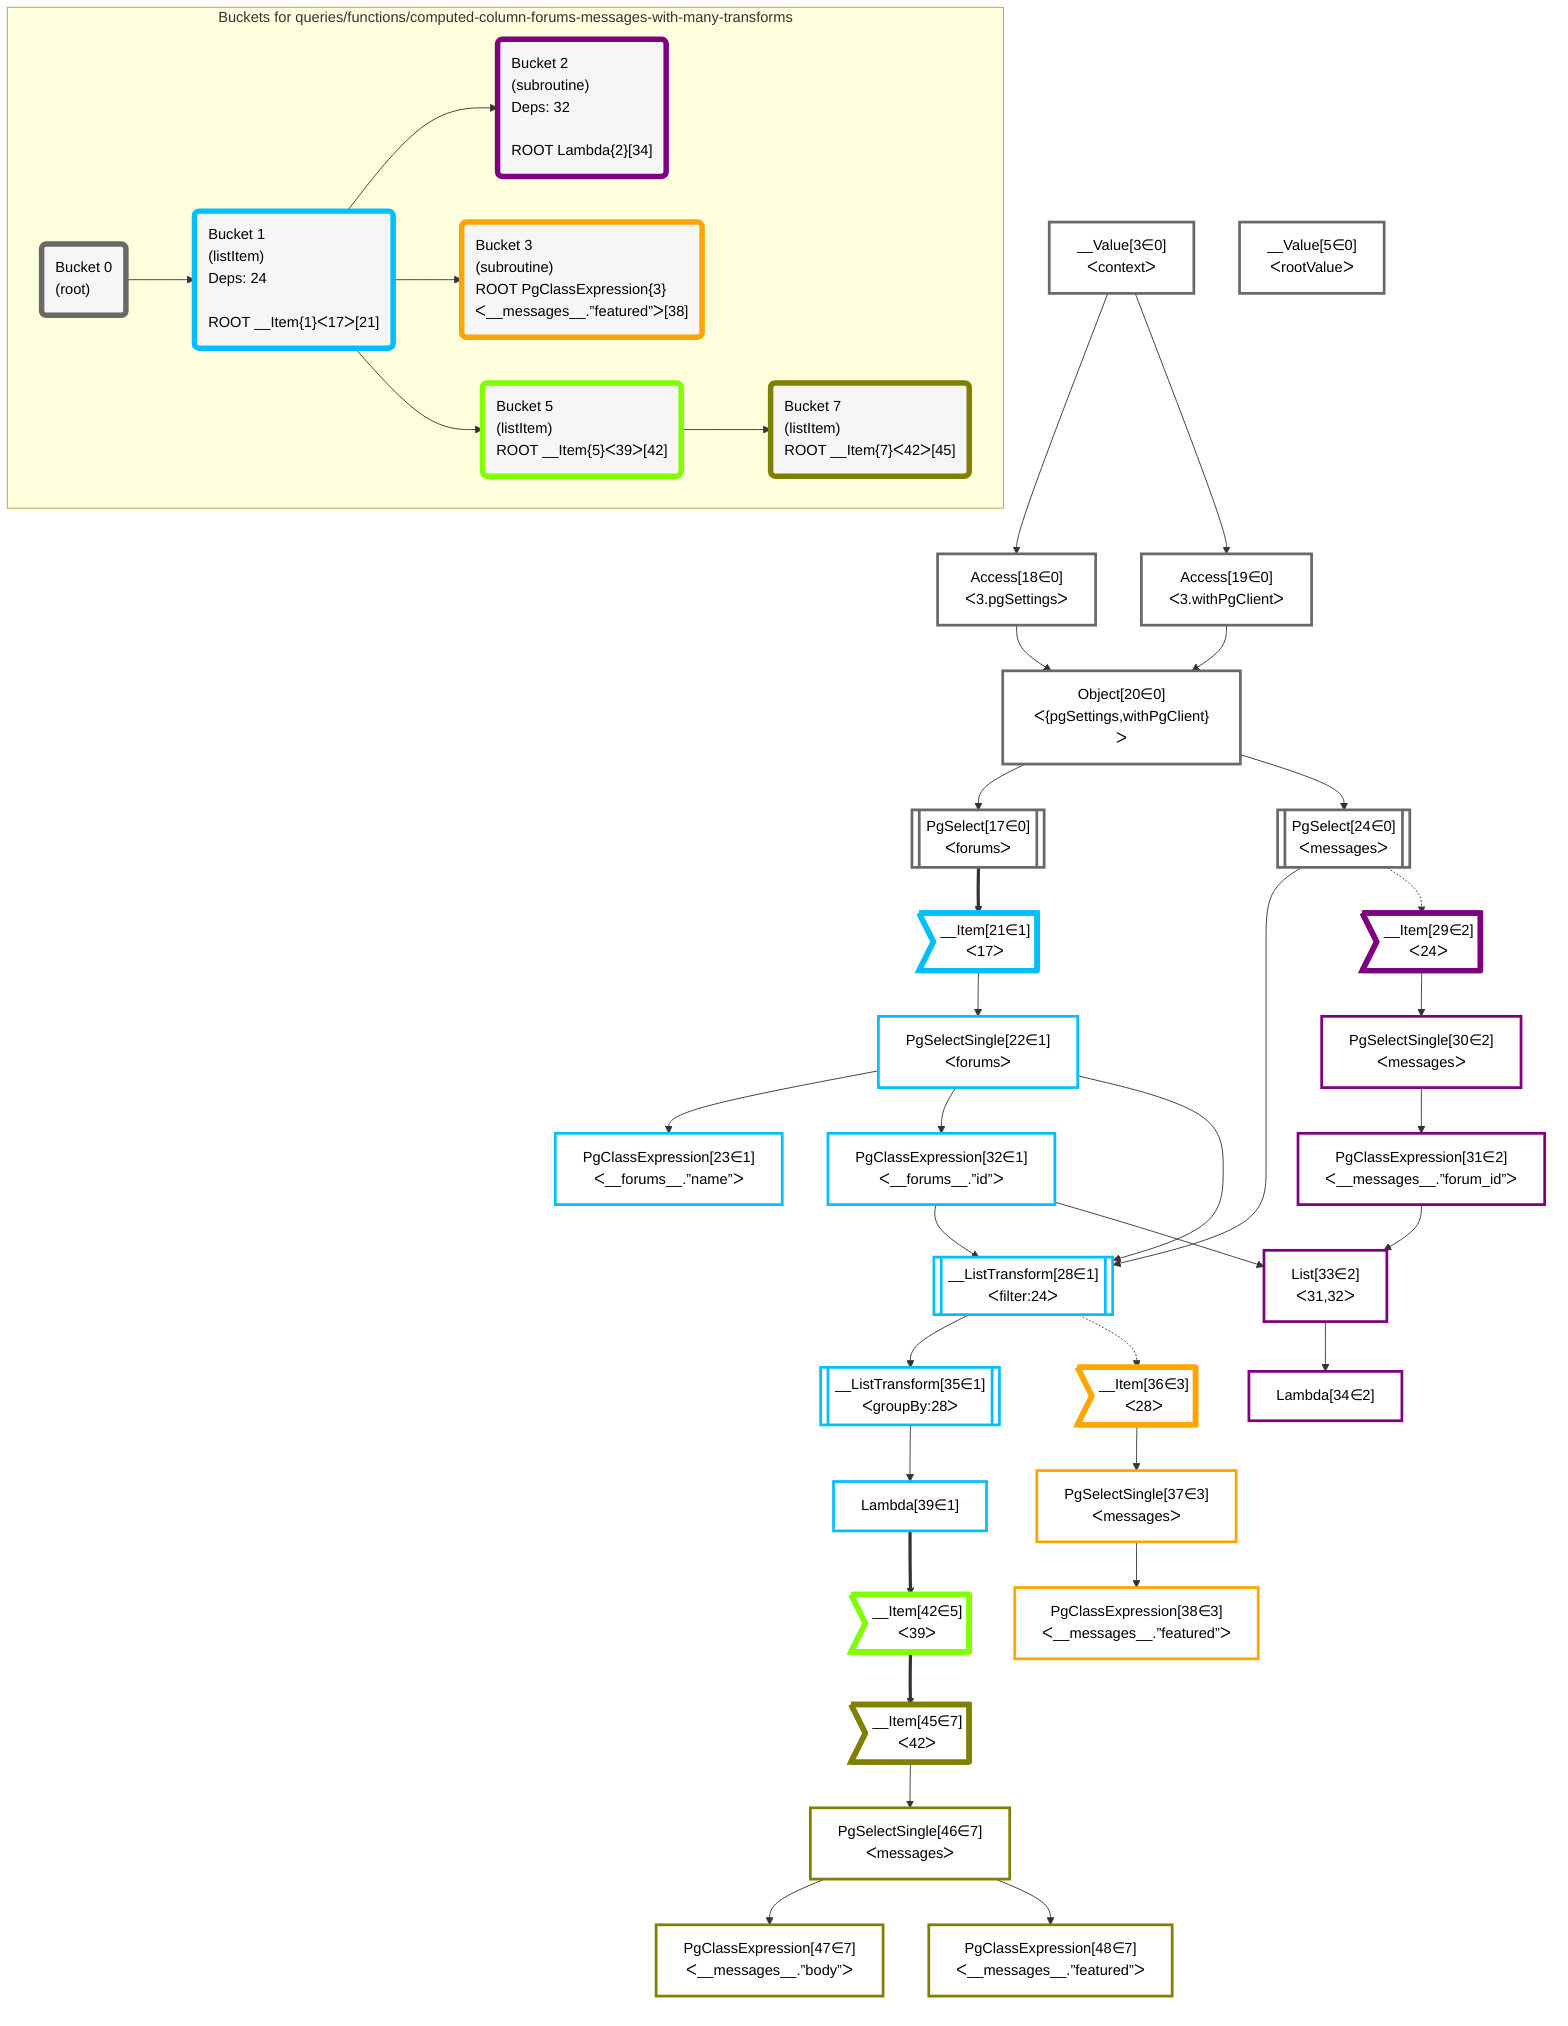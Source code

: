 graph TD
    classDef path fill:#eee,stroke:#000,color:#000
    classDef plan fill:#fff,stroke-width:3px,color:#000
    classDef itemplan fill:#fff,stroke-width:6px,color:#000
    classDef sideeffectplan fill:#f00,stroke-width:6px,color:#000
    classDef bucket fill:#f6f6f6,color:#000,stroke-width:6px,text-align:left


    %% define steps
    __Value3["__Value[3∈0]<br />ᐸcontextᐳ"]:::plan
    __Value5["__Value[5∈0]<br />ᐸrootValueᐳ"]:::plan
    Access18["Access[18∈0]<br />ᐸ3.pgSettingsᐳ"]:::plan
    Access19["Access[19∈0]<br />ᐸ3.withPgClientᐳ"]:::plan
    Object20["Object[20∈0]<br />ᐸ{pgSettings,withPgClient}ᐳ"]:::plan
    PgSelect17[["PgSelect[17∈0]<br />ᐸforumsᐳ"]]:::plan
    __Item21>"__Item[21∈1]<br />ᐸ17ᐳ"]:::itemplan
    PgSelectSingle22["PgSelectSingle[22∈1]<br />ᐸforumsᐳ"]:::plan
    PgClassExpression23["PgClassExpression[23∈1]<br />ᐸ__forums__.”name”ᐳ"]:::plan
    PgSelect24[["PgSelect[24∈0]<br />ᐸmessagesᐳ"]]:::plan
    PgClassExpression32["PgClassExpression[32∈1]<br />ᐸ__forums__.”id”ᐳ"]:::plan
    __ListTransform28[["__ListTransform[28∈1]<br />ᐸfilter:24ᐳ"]]:::plan
    __Item29>"__Item[29∈2]<br />ᐸ24ᐳ"]:::itemplan
    PgSelectSingle30["PgSelectSingle[30∈2]<br />ᐸmessagesᐳ"]:::plan
    PgClassExpression31["PgClassExpression[31∈2]<br />ᐸ__messages__.”forum_id”ᐳ"]:::plan
    List33["List[33∈2]<br />ᐸ31,32ᐳ"]:::plan
    Lambda34["Lambda[34∈2]"]:::plan
    __ListTransform35[["__ListTransform[35∈1]<br />ᐸgroupBy:28ᐳ"]]:::plan
    __Item36>"__Item[36∈3]<br />ᐸ28ᐳ"]:::itemplan
    PgSelectSingle37["PgSelectSingle[37∈3]<br />ᐸmessagesᐳ"]:::plan
    PgClassExpression38["PgClassExpression[38∈3]<br />ᐸ__messages__.”featured”ᐳ"]:::plan
    Lambda39["Lambda[39∈1]"]:::plan
    __Item42>"__Item[42∈5]<br />ᐸ39ᐳ"]:::itemplan
    __Item45>"__Item[45∈7]<br />ᐸ42ᐳ"]:::itemplan
    PgSelectSingle46["PgSelectSingle[46∈7]<br />ᐸmessagesᐳ"]:::plan
    PgClassExpression47["PgClassExpression[47∈7]<br />ᐸ__messages__.”body”ᐳ"]:::plan
    PgClassExpression48["PgClassExpression[48∈7]<br />ᐸ__messages__.”featured”ᐳ"]:::plan

    %% plan dependencies
    __Value3 --> Access18
    __Value3 --> Access19
    Access18 & Access19 --> Object20
    Object20 --> PgSelect17
    PgSelect17 ==> __Item21
    __Item21 --> PgSelectSingle22
    PgSelectSingle22 --> PgClassExpression23
    Object20 --> PgSelect24
    PgSelectSingle22 --> PgClassExpression32
    PgSelect24 & PgSelectSingle22 & PgClassExpression32 --> __ListTransform28
    PgSelect24 -.-> __Item29
    __Item29 --> PgSelectSingle30
    PgSelectSingle30 --> PgClassExpression31
    PgClassExpression31 & PgClassExpression32 --> List33
    List33 --> Lambda34
    __ListTransform28 --> __ListTransform35
    __ListTransform28 -.-> __Item36
    __Item36 --> PgSelectSingle37
    PgSelectSingle37 --> PgClassExpression38
    __ListTransform35 --> Lambda39
    Lambda39 ==> __Item42
    __Item42 ==> __Item45
    __Item45 --> PgSelectSingle46
    PgSelectSingle46 --> PgClassExpression47
    PgSelectSingle46 --> PgClassExpression48

    subgraph "Buckets for queries/functions/computed-column-forums-messages-with-many-transforms"
    Bucket0("Bucket 0<br />(root)"):::bucket
    classDef bucket0 stroke:#696969
    class Bucket0,__Value3,__Value5,PgSelect17,Access18,Access19,Object20,PgSelect24 bucket0
    Bucket1("Bucket 1<br />(listItem)<br />Deps: 24<br /><br />ROOT __Item{1}ᐸ17ᐳ[21]"):::bucket
    classDef bucket1 stroke:#00bfff
    class Bucket1,__Item21,PgSelectSingle22,PgClassExpression23,__ListTransform28,PgClassExpression32,__ListTransform35,Lambda39 bucket1
    Bucket2("Bucket 2<br />(subroutine)<br />Deps: 32<br /><br />ROOT Lambda{2}[34]"):::bucket
    classDef bucket2 stroke:#7f007f
    class Bucket2,__Item29,PgSelectSingle30,PgClassExpression31,List33,Lambda34 bucket2
    Bucket3("Bucket 3<br />(subroutine)<br />ROOT PgClassExpression{3}ᐸ__messages__.”featured”ᐳ[38]"):::bucket
    classDef bucket3 stroke:#ffa500
    class Bucket3,__Item36,PgSelectSingle37,PgClassExpression38 bucket3
    Bucket5("Bucket 5<br />(listItem)<br />ROOT __Item{5}ᐸ39ᐳ[42]"):::bucket
    classDef bucket5 stroke:#7fff00
    class Bucket5,__Item42 bucket5
    Bucket7("Bucket 7<br />(listItem)<br />ROOT __Item{7}ᐸ42ᐳ[45]"):::bucket
    classDef bucket7 stroke:#808000
    class Bucket7,__Item45,PgSelectSingle46,PgClassExpression47,PgClassExpression48 bucket7
    Bucket0 --> Bucket1
    Bucket1 --> Bucket2 & Bucket3 & Bucket5
    Bucket5 --> Bucket7
    end